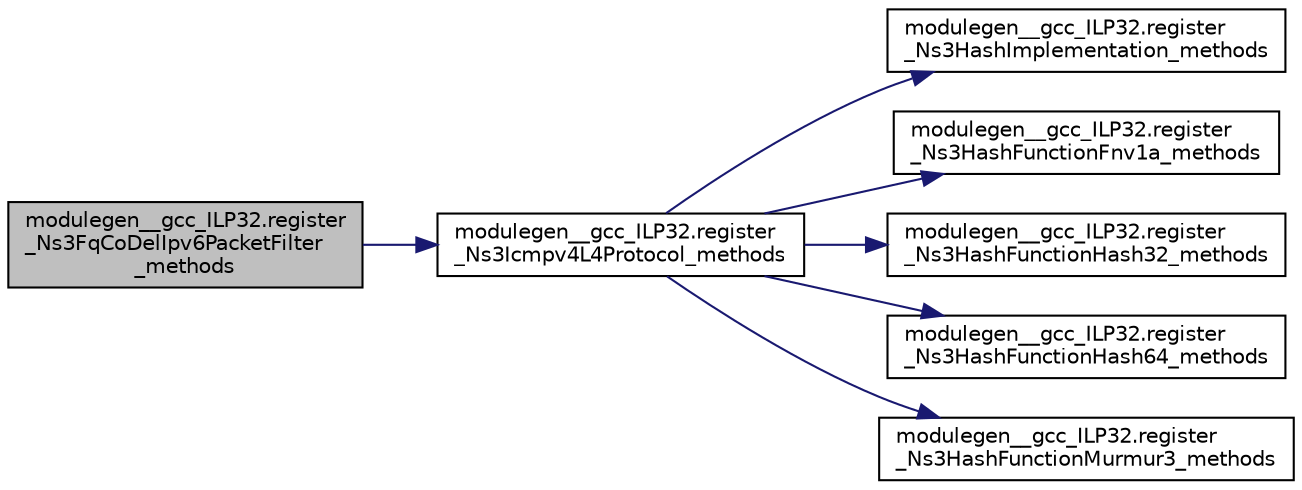 digraph "modulegen__gcc_ILP32.register_Ns3FqCoDelIpv6PacketFilter_methods"
{
  edge [fontname="Helvetica",fontsize="10",labelfontname="Helvetica",labelfontsize="10"];
  node [fontname="Helvetica",fontsize="10",shape=record];
  rankdir="LR";
  Node1 [label="modulegen__gcc_ILP32.register\l_Ns3FqCoDelIpv6PacketFilter\l_methods",height=0.2,width=0.4,color="black", fillcolor="grey75", style="filled", fontcolor="black"];
  Node1 -> Node2 [color="midnightblue",fontsize="10",style="solid"];
  Node2 [label="modulegen__gcc_ILP32.register\l_Ns3Icmpv4L4Protocol_methods",height=0.2,width=0.4,color="black", fillcolor="white", style="filled",URL="$d5/d79/namespacemodulegen____gcc__ILP32.html#a66748828855abca7527f96fa71ebdbd7"];
  Node2 -> Node3 [color="midnightblue",fontsize="10",style="solid"];
  Node3 [label="modulegen__gcc_ILP32.register\l_Ns3HashImplementation_methods",height=0.2,width=0.4,color="black", fillcolor="white", style="filled",URL="$d5/d79/namespacemodulegen____gcc__ILP32.html#acbacaf626a5a437cc46ab734cfde3cb8"];
  Node2 -> Node4 [color="midnightblue",fontsize="10",style="solid"];
  Node4 [label="modulegen__gcc_ILP32.register\l_Ns3HashFunctionFnv1a_methods",height=0.2,width=0.4,color="black", fillcolor="white", style="filled",URL="$d5/d79/namespacemodulegen____gcc__ILP32.html#a8a8387218e2c3d882054e6b56a6a4b07"];
  Node2 -> Node5 [color="midnightblue",fontsize="10",style="solid"];
  Node5 [label="modulegen__gcc_ILP32.register\l_Ns3HashFunctionHash32_methods",height=0.2,width=0.4,color="black", fillcolor="white", style="filled",URL="$d5/d79/namespacemodulegen____gcc__ILP32.html#afac315fff05eebcf56ca0655484fb790"];
  Node2 -> Node6 [color="midnightblue",fontsize="10",style="solid"];
  Node6 [label="modulegen__gcc_ILP32.register\l_Ns3HashFunctionHash64_methods",height=0.2,width=0.4,color="black", fillcolor="white", style="filled",URL="$d5/d79/namespacemodulegen____gcc__ILP32.html#a5bb0479ce8e16c48c18c0b8db959d57b"];
  Node2 -> Node7 [color="midnightblue",fontsize="10",style="solid"];
  Node7 [label="modulegen__gcc_ILP32.register\l_Ns3HashFunctionMurmur3_methods",height=0.2,width=0.4,color="black", fillcolor="white", style="filled",URL="$d5/d79/namespacemodulegen____gcc__ILP32.html#aac40fb7a316e95e431da9cf4c6a3e3a0"];
}
